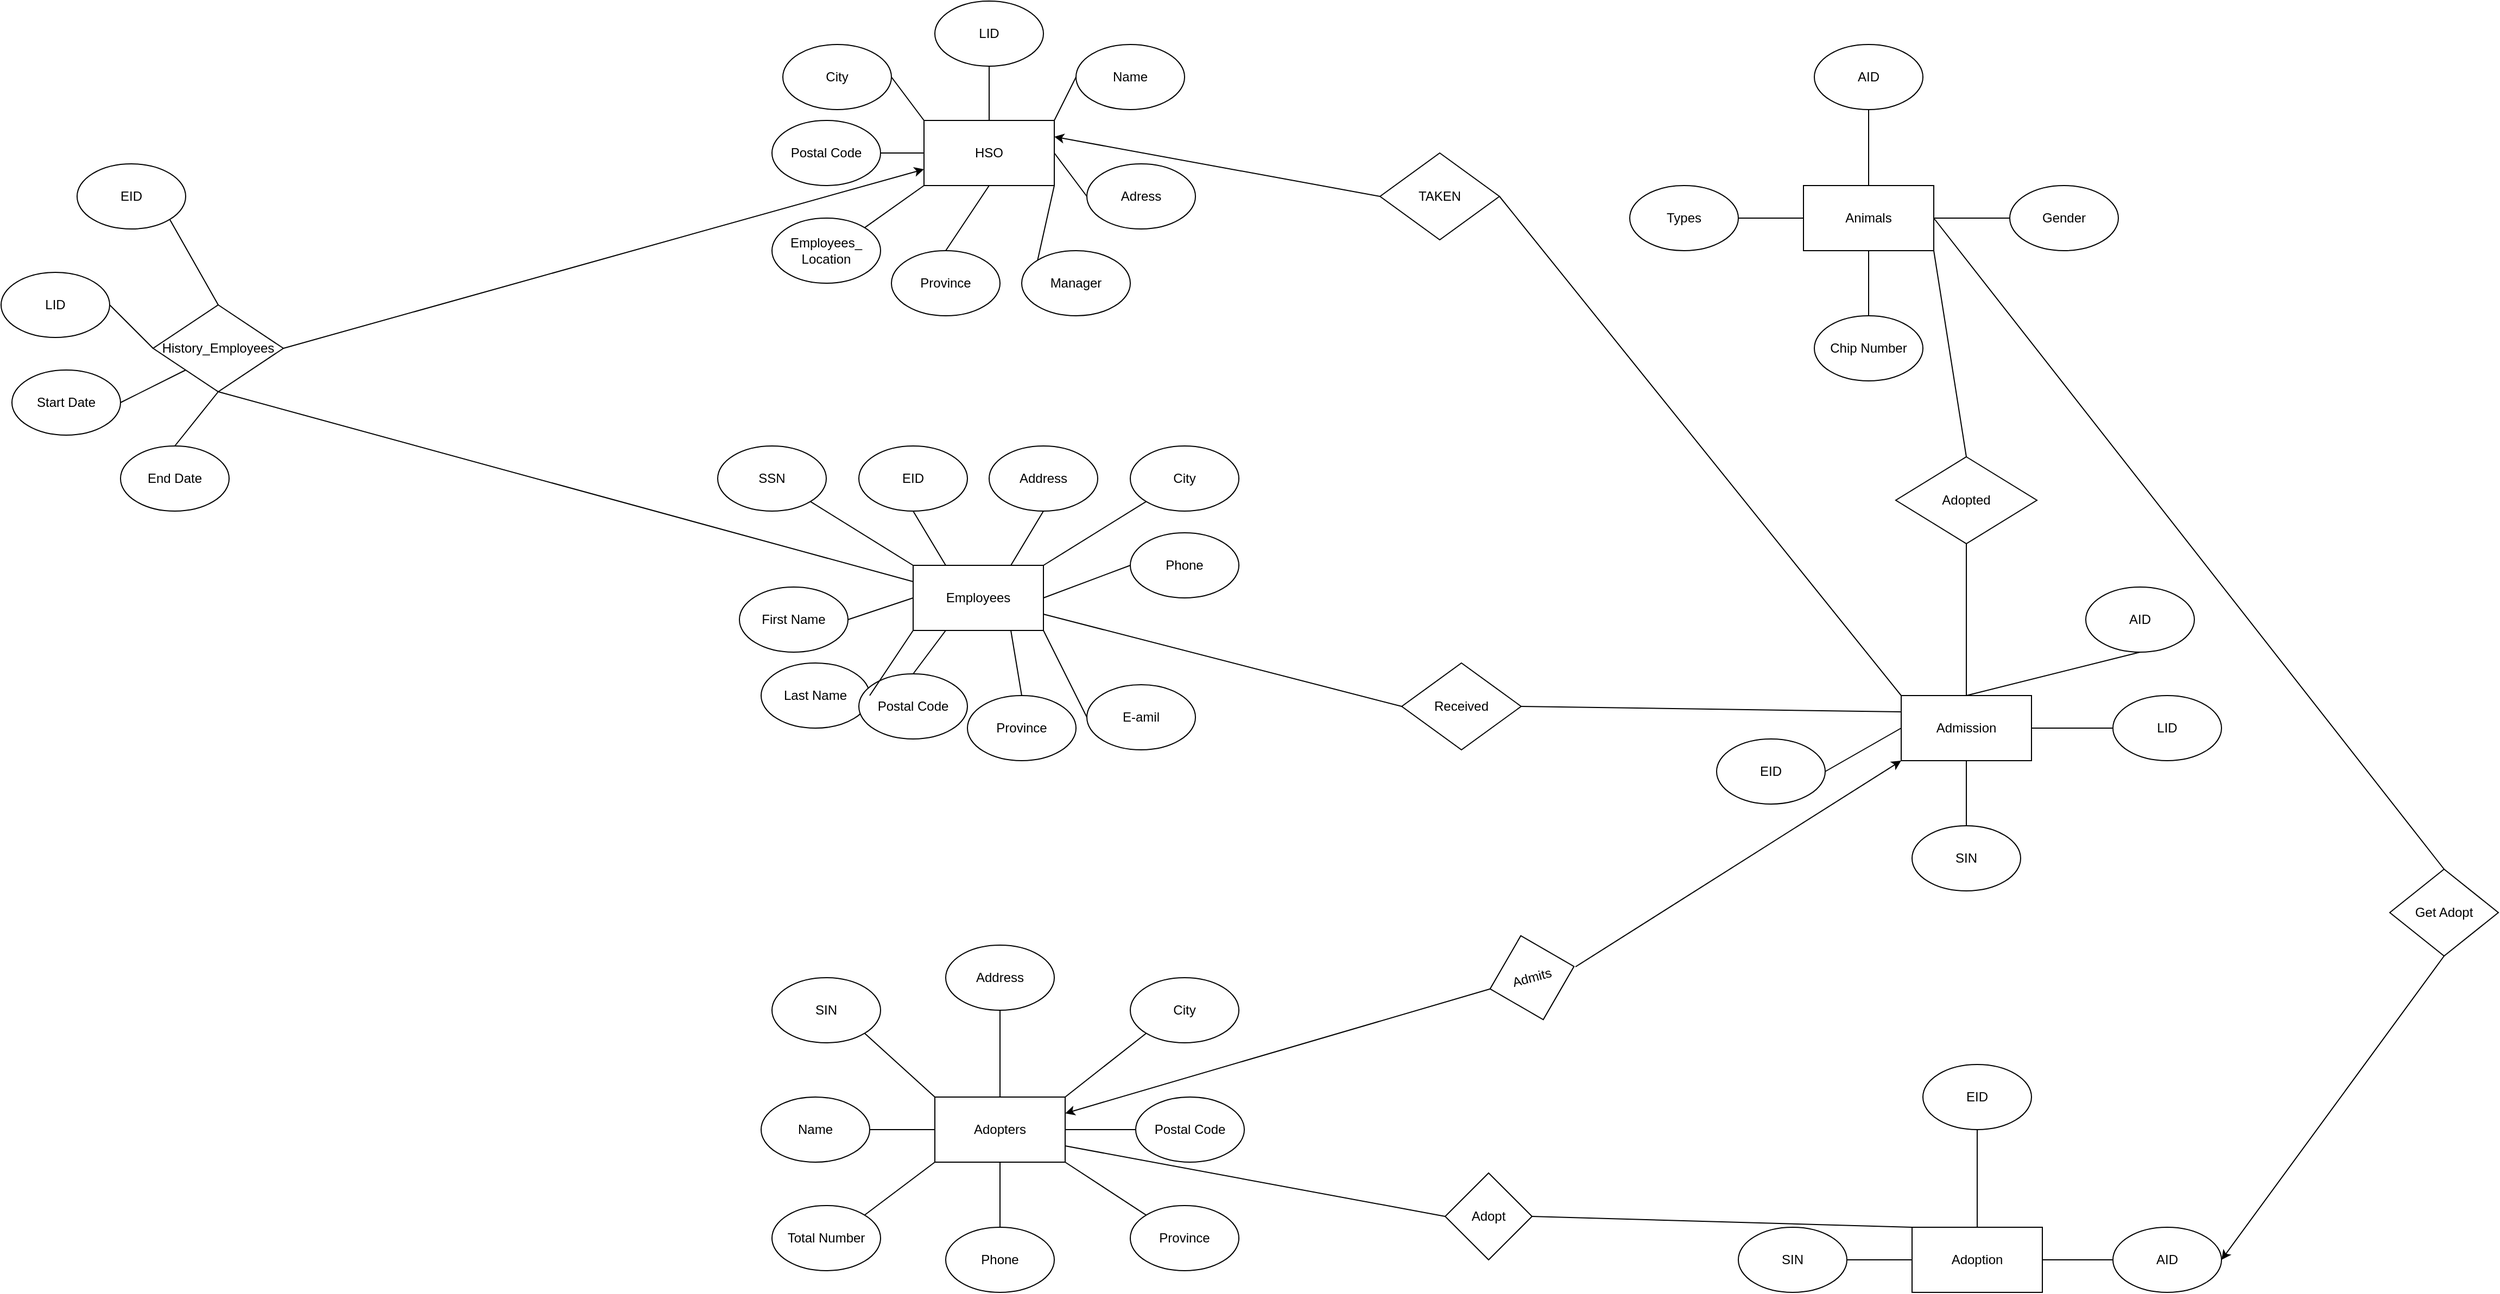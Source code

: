 <mxfile version="14.9.2" type="github">
  <diagram id="R2lEEEUBdFMjLlhIrx00" name="Page-1">
    <mxGraphModel dx="2805" dy="1030" grid="1" gridSize="10" guides="1" tooltips="1" connect="1" arrows="1" fold="1" page="1" pageScale="1" pageWidth="850" pageHeight="1100" math="0" shadow="0" extFonts="Permanent Marker^https://fonts.googleapis.com/css?family=Permanent+Marker">
      <root>
        <mxCell id="0" />
        <mxCell id="1" parent="0" />
        <mxCell id="zyeRF9RpLuEIu011Ur1t-1" value="HSO" style="rounded=0;whiteSpace=wrap;html=1;" vertex="1" parent="1">
          <mxGeometry x="130" y="150" width="120" height="60" as="geometry" />
        </mxCell>
        <mxCell id="zyeRF9RpLuEIu011Ur1t-2" value="Employees" style="rounded=0;whiteSpace=wrap;html=1;" vertex="1" parent="1">
          <mxGeometry x="120" y="560" width="120" height="60" as="geometry" />
        </mxCell>
        <mxCell id="zyeRF9RpLuEIu011Ur1t-3" value="Animals" style="rounded=0;whiteSpace=wrap;html=1;" vertex="1" parent="1">
          <mxGeometry x="940" y="210" width="120" height="60" as="geometry" />
        </mxCell>
        <mxCell id="zyeRF9RpLuEIu011Ur1t-4" value="Admission" style="rounded=0;whiteSpace=wrap;html=1;" vertex="1" parent="1">
          <mxGeometry x="1030" y="680" width="120" height="60" as="geometry" />
        </mxCell>
        <mxCell id="zyeRF9RpLuEIu011Ur1t-5" value="Adopters" style="rounded=0;whiteSpace=wrap;html=1;" vertex="1" parent="1">
          <mxGeometry x="140" y="1050" width="120" height="60" as="geometry" />
        </mxCell>
        <mxCell id="zyeRF9RpLuEIu011Ur1t-6" value="" style="endArrow=none;html=1;entryX=0.5;entryY=0;entryDx=0;entryDy=0;" edge="1" parent="1" target="zyeRF9RpLuEIu011Ur1t-1">
          <mxGeometry width="50" height="50" relative="1" as="geometry">
            <mxPoint x="190" y="100" as="sourcePoint" />
            <mxPoint x="430" y="130" as="targetPoint" />
          </mxGeometry>
        </mxCell>
        <mxCell id="zyeRF9RpLuEIu011Ur1t-7" value="LID" style="ellipse;whiteSpace=wrap;html=1;" vertex="1" parent="1">
          <mxGeometry x="140" y="40" width="100" height="60" as="geometry" />
        </mxCell>
        <mxCell id="zyeRF9RpLuEIu011Ur1t-8" value="Name" style="ellipse;whiteSpace=wrap;html=1;" vertex="1" parent="1">
          <mxGeometry x="270" y="80" width="100" height="60" as="geometry" />
        </mxCell>
        <mxCell id="zyeRF9RpLuEIu011Ur1t-9" value="Adress" style="ellipse;whiteSpace=wrap;html=1;" vertex="1" parent="1">
          <mxGeometry x="280" y="190" width="100" height="60" as="geometry" />
        </mxCell>
        <mxCell id="zyeRF9RpLuEIu011Ur1t-10" value="City" style="ellipse;whiteSpace=wrap;html=1;" vertex="1" parent="1">
          <mxGeometry y="80" width="100" height="60" as="geometry" />
        </mxCell>
        <mxCell id="zyeRF9RpLuEIu011Ur1t-11" value="Postal Code" style="ellipse;whiteSpace=wrap;html=1;" vertex="1" parent="1">
          <mxGeometry x="-10" y="150" width="100" height="60" as="geometry" />
        </mxCell>
        <mxCell id="zyeRF9RpLuEIu011Ur1t-12" value="Province" style="ellipse;whiteSpace=wrap;html=1;" vertex="1" parent="1">
          <mxGeometry x="100" y="270" width="100" height="60" as="geometry" />
        </mxCell>
        <mxCell id="zyeRF9RpLuEIu011Ur1t-13" value="Manager" style="ellipse;whiteSpace=wrap;html=1;" vertex="1" parent="1">
          <mxGeometry x="220" y="270" width="100" height="60" as="geometry" />
        </mxCell>
        <mxCell id="zyeRF9RpLuEIu011Ur1t-14" value="Employees_&lt;br&gt;Location" style="ellipse;whiteSpace=wrap;html=1;" vertex="1" parent="1">
          <mxGeometry x="-10" y="240" width="100" height="60" as="geometry" />
        </mxCell>
        <mxCell id="zyeRF9RpLuEIu011Ur1t-16" value="" style="endArrow=none;html=1;entryX=0.5;entryY=1;entryDx=0;entryDy=0;exitX=0.5;exitY=0;exitDx=0;exitDy=0;" edge="1" parent="1" source="zyeRF9RpLuEIu011Ur1t-12" target="zyeRF9RpLuEIu011Ur1t-1">
          <mxGeometry width="50" height="50" relative="1" as="geometry">
            <mxPoint x="320" y="280" as="sourcePoint" />
            <mxPoint x="370" y="230" as="targetPoint" />
          </mxGeometry>
        </mxCell>
        <mxCell id="zyeRF9RpLuEIu011Ur1t-17" value="" style="endArrow=none;html=1;entryX=1;entryY=1;entryDx=0;entryDy=0;exitX=0;exitY=0;exitDx=0;exitDy=0;" edge="1" parent="1" source="zyeRF9RpLuEIu011Ur1t-13" target="zyeRF9RpLuEIu011Ur1t-1">
          <mxGeometry width="50" height="50" relative="1" as="geometry">
            <mxPoint x="300" y="260" as="sourcePoint" />
            <mxPoint x="370" y="230" as="targetPoint" />
          </mxGeometry>
        </mxCell>
        <mxCell id="zyeRF9RpLuEIu011Ur1t-18" value="" style="endArrow=none;html=1;entryX=0;entryY=1;entryDx=0;entryDy=0;exitX=1;exitY=0;exitDx=0;exitDy=0;" edge="1" parent="1" source="zyeRF9RpLuEIu011Ur1t-14" target="zyeRF9RpLuEIu011Ur1t-1">
          <mxGeometry width="50" height="50" relative="1" as="geometry">
            <mxPoint x="320" y="280" as="sourcePoint" />
            <mxPoint x="370" y="230" as="targetPoint" />
          </mxGeometry>
        </mxCell>
        <mxCell id="zyeRF9RpLuEIu011Ur1t-19" value="" style="endArrow=none;html=1;entryX=0;entryY=0.5;entryDx=0;entryDy=0;exitX=1;exitY=0.5;exitDx=0;exitDy=0;" edge="1" parent="1" source="zyeRF9RpLuEIu011Ur1t-11" target="zyeRF9RpLuEIu011Ur1t-1">
          <mxGeometry width="50" height="50" relative="1" as="geometry">
            <mxPoint x="320" y="280" as="sourcePoint" />
            <mxPoint x="370" y="230" as="targetPoint" />
          </mxGeometry>
        </mxCell>
        <mxCell id="zyeRF9RpLuEIu011Ur1t-20" value="" style="endArrow=none;html=1;entryX=0;entryY=0.5;entryDx=0;entryDy=0;exitX=1;exitY=0.5;exitDx=0;exitDy=0;" edge="1" parent="1" source="zyeRF9RpLuEIu011Ur1t-1" target="zyeRF9RpLuEIu011Ur1t-9">
          <mxGeometry width="50" height="50" relative="1" as="geometry">
            <mxPoint x="320" y="280" as="sourcePoint" />
            <mxPoint x="370" y="230" as="targetPoint" />
          </mxGeometry>
        </mxCell>
        <mxCell id="zyeRF9RpLuEIu011Ur1t-21" value="" style="endArrow=none;html=1;entryX=1;entryY=0.5;entryDx=0;entryDy=0;exitX=0;exitY=0;exitDx=0;exitDy=0;" edge="1" parent="1" source="zyeRF9RpLuEIu011Ur1t-1" target="zyeRF9RpLuEIu011Ur1t-10">
          <mxGeometry width="50" height="50" relative="1" as="geometry">
            <mxPoint x="160" y="160" as="sourcePoint" />
            <mxPoint x="370" y="230" as="targetPoint" />
          </mxGeometry>
        </mxCell>
        <mxCell id="zyeRF9RpLuEIu011Ur1t-22" value="" style="endArrow=none;html=1;entryX=0;entryY=0.5;entryDx=0;entryDy=0;exitX=1;exitY=0;exitDx=0;exitDy=0;" edge="1" parent="1" source="zyeRF9RpLuEIu011Ur1t-1" target="zyeRF9RpLuEIu011Ur1t-8">
          <mxGeometry width="50" height="50" relative="1" as="geometry">
            <mxPoint x="320" y="280" as="sourcePoint" />
            <mxPoint x="270" y="160" as="targetPoint" />
            <Array as="points" />
          </mxGeometry>
        </mxCell>
        <mxCell id="zyeRF9RpLuEIu011Ur1t-27" value="EID" style="ellipse;whiteSpace=wrap;html=1;" vertex="1" parent="1">
          <mxGeometry x="70" y="450" width="100" height="60" as="geometry" />
        </mxCell>
        <mxCell id="zyeRF9RpLuEIu011Ur1t-28" value="SSN" style="ellipse;whiteSpace=wrap;html=1;" vertex="1" parent="1">
          <mxGeometry x="-60" y="450" width="100" height="60" as="geometry" />
        </mxCell>
        <mxCell id="zyeRF9RpLuEIu011Ur1t-29" value="First Name" style="ellipse;whiteSpace=wrap;html=1;" vertex="1" parent="1">
          <mxGeometry x="-40" y="580" width="100" height="60" as="geometry" />
        </mxCell>
        <mxCell id="zyeRF9RpLuEIu011Ur1t-30" value="Last Name" style="ellipse;whiteSpace=wrap;html=1;" vertex="1" parent="1">
          <mxGeometry x="-20" y="650" width="100" height="60" as="geometry" />
        </mxCell>
        <mxCell id="zyeRF9RpLuEIu011Ur1t-31" value="Address" style="ellipse;whiteSpace=wrap;html=1;" vertex="1" parent="1">
          <mxGeometry x="190" y="450" width="100" height="60" as="geometry" />
        </mxCell>
        <mxCell id="zyeRF9RpLuEIu011Ur1t-32" value="City" style="ellipse;whiteSpace=wrap;html=1;" vertex="1" parent="1">
          <mxGeometry x="320" y="450" width="100" height="60" as="geometry" />
        </mxCell>
        <mxCell id="zyeRF9RpLuEIu011Ur1t-33" value="Postal Code" style="ellipse;whiteSpace=wrap;html=1;" vertex="1" parent="1">
          <mxGeometry x="70" y="660" width="100" height="60" as="geometry" />
        </mxCell>
        <mxCell id="zyeRF9RpLuEIu011Ur1t-34" value="Province" style="ellipse;whiteSpace=wrap;html=1;" vertex="1" parent="1">
          <mxGeometry x="170" y="680" width="100" height="60" as="geometry" />
        </mxCell>
        <mxCell id="zyeRF9RpLuEIu011Ur1t-36" value="E-amil" style="ellipse;whiteSpace=wrap;html=1;" vertex="1" parent="1">
          <mxGeometry x="280" y="670" width="100" height="60" as="geometry" />
        </mxCell>
        <mxCell id="zyeRF9RpLuEIu011Ur1t-37" value="Phone" style="ellipse;whiteSpace=wrap;html=1;" vertex="1" parent="1">
          <mxGeometry x="320" y="530" width="100" height="60" as="geometry" />
        </mxCell>
        <mxCell id="zyeRF9RpLuEIu011Ur1t-38" value="" style="endArrow=none;html=1;entryX=0.25;entryY=0;entryDx=0;entryDy=0;" edge="1" parent="1" target="zyeRF9RpLuEIu011Ur1t-2">
          <mxGeometry width="50" height="50" relative="1" as="geometry">
            <mxPoint x="120" y="510" as="sourcePoint" />
            <mxPoint x="160" y="440" as="targetPoint" />
          </mxGeometry>
        </mxCell>
        <mxCell id="zyeRF9RpLuEIu011Ur1t-39" value="" style="endArrow=none;html=1;entryX=0.5;entryY=1;entryDx=0;entryDy=0;exitX=0.75;exitY=0;exitDx=0;exitDy=0;" edge="1" parent="1" source="zyeRF9RpLuEIu011Ur1t-2" target="zyeRF9RpLuEIu011Ur1t-31">
          <mxGeometry width="50" height="50" relative="1" as="geometry">
            <mxPoint x="110" y="490" as="sourcePoint" />
            <mxPoint x="160" y="440" as="targetPoint" />
          </mxGeometry>
        </mxCell>
        <mxCell id="zyeRF9RpLuEIu011Ur1t-40" value="" style="endArrow=none;html=1;entryX=1;entryY=1;entryDx=0;entryDy=0;exitX=0;exitY=0;exitDx=0;exitDy=0;" edge="1" parent="1" source="zyeRF9RpLuEIu011Ur1t-2" target="zyeRF9RpLuEIu011Ur1t-28">
          <mxGeometry width="50" height="50" relative="1" as="geometry">
            <mxPoint x="110" y="490" as="sourcePoint" />
            <mxPoint x="160" y="440" as="targetPoint" />
          </mxGeometry>
        </mxCell>
        <mxCell id="zyeRF9RpLuEIu011Ur1t-41" value="" style="endArrow=none;html=1;entryX=1;entryY=0.5;entryDx=0;entryDy=0;exitX=0;exitY=0.5;exitDx=0;exitDy=0;" edge="1" parent="1" source="zyeRF9RpLuEIu011Ur1t-2" target="zyeRF9RpLuEIu011Ur1t-29">
          <mxGeometry width="50" height="50" relative="1" as="geometry">
            <mxPoint x="110" y="490" as="sourcePoint" />
            <mxPoint x="160" y="440" as="targetPoint" />
          </mxGeometry>
        </mxCell>
        <mxCell id="zyeRF9RpLuEIu011Ur1t-42" value="" style="endArrow=none;html=1;entryX=0;entryY=1;entryDx=0;entryDy=0;exitX=1;exitY=0.5;exitDx=0;exitDy=0;" edge="1" parent="1" source="zyeRF9RpLuEIu011Ur1t-30" target="zyeRF9RpLuEIu011Ur1t-2">
          <mxGeometry width="50" height="50" relative="1" as="geometry">
            <mxPoint x="110" y="490" as="sourcePoint" />
            <mxPoint x="160" y="440" as="targetPoint" />
          </mxGeometry>
        </mxCell>
        <mxCell id="zyeRF9RpLuEIu011Ur1t-43" value="" style="endArrow=none;html=1;entryX=0.25;entryY=1;entryDx=0;entryDy=0;exitX=0.5;exitY=0;exitDx=0;exitDy=0;" edge="1" parent="1" source="zyeRF9RpLuEIu011Ur1t-33" target="zyeRF9RpLuEIu011Ur1t-2">
          <mxGeometry width="50" height="50" relative="1" as="geometry">
            <mxPoint x="110" y="490" as="sourcePoint" />
            <mxPoint x="160" y="440" as="targetPoint" />
          </mxGeometry>
        </mxCell>
        <mxCell id="zyeRF9RpLuEIu011Ur1t-44" value="" style="endArrow=none;html=1;entryX=0.75;entryY=1;entryDx=0;entryDy=0;exitX=0.5;exitY=0;exitDx=0;exitDy=0;" edge="1" parent="1" source="zyeRF9RpLuEIu011Ur1t-34" target="zyeRF9RpLuEIu011Ur1t-2">
          <mxGeometry width="50" height="50" relative="1" as="geometry">
            <mxPoint x="110" y="490" as="sourcePoint" />
            <mxPoint x="160" y="440" as="targetPoint" />
          </mxGeometry>
        </mxCell>
        <mxCell id="zyeRF9RpLuEIu011Ur1t-45" value="" style="endArrow=none;html=1;entryX=0;entryY=1;entryDx=0;entryDy=0;exitX=1;exitY=0;exitDx=0;exitDy=0;" edge="1" parent="1" source="zyeRF9RpLuEIu011Ur1t-2" target="zyeRF9RpLuEIu011Ur1t-32">
          <mxGeometry width="50" height="50" relative="1" as="geometry">
            <mxPoint x="110" y="490" as="sourcePoint" />
            <mxPoint x="160" y="440" as="targetPoint" />
          </mxGeometry>
        </mxCell>
        <mxCell id="zyeRF9RpLuEIu011Ur1t-46" value="" style="endArrow=none;html=1;entryX=0;entryY=0.5;entryDx=0;entryDy=0;exitX=1;exitY=0.5;exitDx=0;exitDy=0;" edge="1" parent="1" source="zyeRF9RpLuEIu011Ur1t-2" target="zyeRF9RpLuEIu011Ur1t-37">
          <mxGeometry width="50" height="50" relative="1" as="geometry">
            <mxPoint x="110" y="490" as="sourcePoint" />
            <mxPoint x="160" y="440" as="targetPoint" />
          </mxGeometry>
        </mxCell>
        <mxCell id="zyeRF9RpLuEIu011Ur1t-47" value="" style="endArrow=none;html=1;entryX=0;entryY=0.5;entryDx=0;entryDy=0;exitX=1;exitY=1;exitDx=0;exitDy=0;" edge="1" parent="1" source="zyeRF9RpLuEIu011Ur1t-2" target="zyeRF9RpLuEIu011Ur1t-36">
          <mxGeometry width="50" height="50" relative="1" as="geometry">
            <mxPoint x="110" y="490" as="sourcePoint" />
            <mxPoint x="160" y="440" as="targetPoint" />
          </mxGeometry>
        </mxCell>
        <mxCell id="zyeRF9RpLuEIu011Ur1t-48" value="AID" style="ellipse;whiteSpace=wrap;html=1;" vertex="1" parent="1">
          <mxGeometry x="950" y="80" width="100" height="60" as="geometry" />
        </mxCell>
        <mxCell id="zyeRF9RpLuEIu011Ur1t-49" value="Types" style="ellipse;whiteSpace=wrap;html=1;" vertex="1" parent="1">
          <mxGeometry x="780" y="210" width="100" height="60" as="geometry" />
        </mxCell>
        <mxCell id="zyeRF9RpLuEIu011Ur1t-50" value="Gender" style="ellipse;whiteSpace=wrap;html=1;" vertex="1" parent="1">
          <mxGeometry x="1130" y="210" width="100" height="60" as="geometry" />
        </mxCell>
        <mxCell id="zyeRF9RpLuEIu011Ur1t-51" value="Chip&amp;nbsp;Number" style="ellipse;whiteSpace=wrap;html=1;" vertex="1" parent="1">
          <mxGeometry x="950" y="330" width="100" height="60" as="geometry" />
        </mxCell>
        <mxCell id="zyeRF9RpLuEIu011Ur1t-53" value="" style="endArrow=none;html=1;entryX=0.5;entryY=1;entryDx=0;entryDy=0;" edge="1" parent="1" target="zyeRF9RpLuEIu011Ur1t-48">
          <mxGeometry width="50" height="50" relative="1" as="geometry">
            <mxPoint x="1000" y="210" as="sourcePoint" />
            <mxPoint x="1080" y="360" as="targetPoint" />
          </mxGeometry>
        </mxCell>
        <mxCell id="zyeRF9RpLuEIu011Ur1t-54" value="" style="endArrow=none;html=1;entryX=0.5;entryY=1;entryDx=0;entryDy=0;exitX=0.5;exitY=0;exitDx=0;exitDy=0;" edge="1" parent="1" source="zyeRF9RpLuEIu011Ur1t-51" target="zyeRF9RpLuEIu011Ur1t-3">
          <mxGeometry width="50" height="50" relative="1" as="geometry">
            <mxPoint x="1030" y="410" as="sourcePoint" />
            <mxPoint x="1080" y="360" as="targetPoint" />
          </mxGeometry>
        </mxCell>
        <mxCell id="zyeRF9RpLuEIu011Ur1t-55" value="" style="endArrow=none;html=1;entryX=0;entryY=0.5;entryDx=0;entryDy=0;exitX=1;exitY=0.5;exitDx=0;exitDy=0;" edge="1" parent="1" source="zyeRF9RpLuEIu011Ur1t-49" target="zyeRF9RpLuEIu011Ur1t-3">
          <mxGeometry width="50" height="50" relative="1" as="geometry">
            <mxPoint x="1030" y="410" as="sourcePoint" />
            <mxPoint x="1080" y="360" as="targetPoint" />
          </mxGeometry>
        </mxCell>
        <mxCell id="zyeRF9RpLuEIu011Ur1t-56" value="" style="endArrow=none;html=1;entryX=1;entryY=0.5;entryDx=0;entryDy=0;exitX=0;exitY=0.5;exitDx=0;exitDy=0;" edge="1" parent="1" source="zyeRF9RpLuEIu011Ur1t-50" target="zyeRF9RpLuEIu011Ur1t-3">
          <mxGeometry width="50" height="50" relative="1" as="geometry">
            <mxPoint x="1030" y="410" as="sourcePoint" />
            <mxPoint x="1080" y="360" as="targetPoint" />
          </mxGeometry>
        </mxCell>
        <mxCell id="zyeRF9RpLuEIu011Ur1t-57" value="LID" style="ellipse;whiteSpace=wrap;html=1;" vertex="1" parent="1">
          <mxGeometry x="1225" y="680" width="100" height="60" as="geometry" />
        </mxCell>
        <mxCell id="zyeRF9RpLuEIu011Ur1t-58" value="AID" style="ellipse;whiteSpace=wrap;html=1;" vertex="1" parent="1">
          <mxGeometry x="1200" y="580" width="100" height="60" as="geometry" />
        </mxCell>
        <mxCell id="zyeRF9RpLuEIu011Ur1t-59" value="EID" style="ellipse;whiteSpace=wrap;html=1;" vertex="1" parent="1">
          <mxGeometry x="860" y="720" width="100" height="60" as="geometry" />
        </mxCell>
        <mxCell id="zyeRF9RpLuEIu011Ur1t-60" value="SIN" style="ellipse;whiteSpace=wrap;html=1;" vertex="1" parent="1">
          <mxGeometry x="1040" y="800" width="100" height="60" as="geometry" />
        </mxCell>
        <mxCell id="zyeRF9RpLuEIu011Ur1t-61" value="" style="endArrow=none;html=1;entryX=0.5;entryY=1;entryDx=0;entryDy=0;exitX=0.5;exitY=0;exitDx=0;exitDy=0;" edge="1" parent="1" source="zyeRF9RpLuEIu011Ur1t-4" target="zyeRF9RpLuEIu011Ur1t-58">
          <mxGeometry width="50" height="50" relative="1" as="geometry">
            <mxPoint x="820" y="690" as="sourcePoint" />
            <mxPoint x="870" y="640" as="targetPoint" />
          </mxGeometry>
        </mxCell>
        <mxCell id="zyeRF9RpLuEIu011Ur1t-62" value="" style="endArrow=none;html=1;entryX=0;entryY=0.5;entryDx=0;entryDy=0;exitX=1;exitY=0.5;exitDx=0;exitDy=0;" edge="1" parent="1" source="zyeRF9RpLuEIu011Ur1t-59" target="zyeRF9RpLuEIu011Ur1t-4">
          <mxGeometry width="50" height="50" relative="1" as="geometry">
            <mxPoint x="820" y="690" as="sourcePoint" />
            <mxPoint x="870" y="640" as="targetPoint" />
          </mxGeometry>
        </mxCell>
        <mxCell id="zyeRF9RpLuEIu011Ur1t-63" value="" style="endArrow=none;html=1;entryX=0.5;entryY=1;entryDx=0;entryDy=0;exitX=0.5;exitY=0;exitDx=0;exitDy=0;" edge="1" parent="1" source="zyeRF9RpLuEIu011Ur1t-60" target="zyeRF9RpLuEIu011Ur1t-4">
          <mxGeometry width="50" height="50" relative="1" as="geometry">
            <mxPoint x="930" y="750" as="sourcePoint" />
            <mxPoint x="870" y="640" as="targetPoint" />
          </mxGeometry>
        </mxCell>
        <mxCell id="zyeRF9RpLuEIu011Ur1t-64" value="" style="endArrow=none;html=1;entryX=0;entryY=0.5;entryDx=0;entryDy=0;" edge="1" parent="1" target="zyeRF9RpLuEIu011Ur1t-57">
          <mxGeometry width="50" height="50" relative="1" as="geometry">
            <mxPoint x="1150" y="710" as="sourcePoint" />
            <mxPoint x="870" y="640" as="targetPoint" />
          </mxGeometry>
        </mxCell>
        <mxCell id="zyeRF9RpLuEIu011Ur1t-65" value="Address" style="ellipse;whiteSpace=wrap;html=1;" vertex="1" parent="1">
          <mxGeometry x="150" y="910" width="100" height="60" as="geometry" />
        </mxCell>
        <mxCell id="zyeRF9RpLuEIu011Ur1t-66" value="SIN" style="ellipse;whiteSpace=wrap;html=1;" vertex="1" parent="1">
          <mxGeometry x="-10" y="940" width="100" height="60" as="geometry" />
        </mxCell>
        <mxCell id="zyeRF9RpLuEIu011Ur1t-67" value="Name" style="ellipse;whiteSpace=wrap;html=1;" vertex="1" parent="1">
          <mxGeometry x="-20" y="1050" width="100" height="60" as="geometry" />
        </mxCell>
        <mxCell id="zyeRF9RpLuEIu011Ur1t-68" value="City" style="ellipse;whiteSpace=wrap;html=1;" vertex="1" parent="1">
          <mxGeometry x="320" y="940" width="100" height="60" as="geometry" />
        </mxCell>
        <mxCell id="zyeRF9RpLuEIu011Ur1t-69" value="Postal Code" style="ellipse;whiteSpace=wrap;html=1;" vertex="1" parent="1">
          <mxGeometry x="325" y="1050" width="100" height="60" as="geometry" />
        </mxCell>
        <mxCell id="zyeRF9RpLuEIu011Ur1t-70" value="Province" style="ellipse;whiteSpace=wrap;html=1;" vertex="1" parent="1">
          <mxGeometry x="320" y="1150" width="100" height="60" as="geometry" />
        </mxCell>
        <mxCell id="zyeRF9RpLuEIu011Ur1t-71" value="Phone" style="ellipse;whiteSpace=wrap;html=1;" vertex="1" parent="1">
          <mxGeometry x="150" y="1170" width="100" height="60" as="geometry" />
        </mxCell>
        <mxCell id="zyeRF9RpLuEIu011Ur1t-72" value="Total Number" style="ellipse;whiteSpace=wrap;html=1;" vertex="1" parent="1">
          <mxGeometry x="-10" y="1150" width="100" height="60" as="geometry" />
        </mxCell>
        <mxCell id="zyeRF9RpLuEIu011Ur1t-73" value="" style="endArrow=none;html=1;entryX=0.5;entryY=1;entryDx=0;entryDy=0;exitX=0.5;exitY=0;exitDx=0;exitDy=0;" edge="1" parent="1" source="zyeRF9RpLuEIu011Ur1t-5" target="zyeRF9RpLuEIu011Ur1t-65">
          <mxGeometry width="50" height="50" relative="1" as="geometry">
            <mxPoint x="470" y="1130" as="sourcePoint" />
            <mxPoint x="520" y="1080" as="targetPoint" />
          </mxGeometry>
        </mxCell>
        <mxCell id="zyeRF9RpLuEIu011Ur1t-74" value="" style="endArrow=none;html=1;entryX=0.5;entryY=1;entryDx=0;entryDy=0;exitX=0.5;exitY=0;exitDx=0;exitDy=0;" edge="1" parent="1" source="zyeRF9RpLuEIu011Ur1t-71" target="zyeRF9RpLuEIu011Ur1t-5">
          <mxGeometry width="50" height="50" relative="1" as="geometry">
            <mxPoint x="430" y="1140" as="sourcePoint" />
            <mxPoint x="480" y="1090" as="targetPoint" />
          </mxGeometry>
        </mxCell>
        <mxCell id="zyeRF9RpLuEIu011Ur1t-75" value="" style="endArrow=none;html=1;entryX=0;entryY=0.5;entryDx=0;entryDy=0;exitX=1;exitY=0.5;exitDx=0;exitDy=0;" edge="1" parent="1" source="zyeRF9RpLuEIu011Ur1t-67" target="zyeRF9RpLuEIu011Ur1t-5">
          <mxGeometry width="50" height="50" relative="1" as="geometry">
            <mxPoint x="430" y="1140" as="sourcePoint" />
            <mxPoint x="480" y="1090" as="targetPoint" />
          </mxGeometry>
        </mxCell>
        <mxCell id="zyeRF9RpLuEIu011Ur1t-76" value="" style="endArrow=none;html=1;entryX=1;entryY=0.5;entryDx=0;entryDy=0;exitX=0;exitY=0.5;exitDx=0;exitDy=0;" edge="1" parent="1" source="zyeRF9RpLuEIu011Ur1t-69" target="zyeRF9RpLuEIu011Ur1t-5">
          <mxGeometry width="50" height="50" relative="1" as="geometry">
            <mxPoint x="430" y="1140" as="sourcePoint" />
            <mxPoint x="480" y="1090" as="targetPoint" />
          </mxGeometry>
        </mxCell>
        <mxCell id="zyeRF9RpLuEIu011Ur1t-77" value="" style="endArrow=none;html=1;entryX=0;entryY=1;entryDx=0;entryDy=0;exitX=1;exitY=0;exitDx=0;exitDy=0;" edge="1" parent="1" source="zyeRF9RpLuEIu011Ur1t-5" target="zyeRF9RpLuEIu011Ur1t-68">
          <mxGeometry width="50" height="50" relative="1" as="geometry">
            <mxPoint x="430" y="1140" as="sourcePoint" />
            <mxPoint x="480" y="1090" as="targetPoint" />
          </mxGeometry>
        </mxCell>
        <mxCell id="zyeRF9RpLuEIu011Ur1t-78" value="" style="endArrow=none;html=1;entryX=1;entryY=1;entryDx=0;entryDy=0;exitX=0;exitY=0;exitDx=0;exitDy=0;" edge="1" parent="1" source="zyeRF9RpLuEIu011Ur1t-70" target="zyeRF9RpLuEIu011Ur1t-5">
          <mxGeometry width="50" height="50" relative="1" as="geometry">
            <mxPoint x="430" y="1140" as="sourcePoint" />
            <mxPoint x="480" y="1090" as="targetPoint" />
          </mxGeometry>
        </mxCell>
        <mxCell id="zyeRF9RpLuEIu011Ur1t-79" value="" style="endArrow=none;html=1;entryX=0;entryY=0;entryDx=0;entryDy=0;exitX=1;exitY=1;exitDx=0;exitDy=0;" edge="1" parent="1" source="zyeRF9RpLuEIu011Ur1t-66" target="zyeRF9RpLuEIu011Ur1t-5">
          <mxGeometry width="50" height="50" relative="1" as="geometry">
            <mxPoint x="430" y="1140" as="sourcePoint" />
            <mxPoint x="480" y="1090" as="targetPoint" />
          </mxGeometry>
        </mxCell>
        <mxCell id="zyeRF9RpLuEIu011Ur1t-80" value="" style="endArrow=none;html=1;entryX=0;entryY=1;entryDx=0;entryDy=0;" edge="1" parent="1" target="zyeRF9RpLuEIu011Ur1t-5">
          <mxGeometry width="50" height="50" relative="1" as="geometry">
            <mxPoint x="75" y="1159" as="sourcePoint" />
            <mxPoint x="480" y="1090" as="targetPoint" />
          </mxGeometry>
        </mxCell>
        <mxCell id="zyeRF9RpLuEIu011Ur1t-81" value="AID" style="ellipse;whiteSpace=wrap;html=1;" vertex="1" parent="1">
          <mxGeometry x="1225" y="1170" width="100" height="60" as="geometry" />
        </mxCell>
        <mxCell id="zyeRF9RpLuEIu011Ur1t-82" value="Adoption" style="rounded=0;whiteSpace=wrap;html=1;" vertex="1" parent="1">
          <mxGeometry x="1040" y="1170" width="120" height="60" as="geometry" />
        </mxCell>
        <mxCell id="zyeRF9RpLuEIu011Ur1t-83" value="EID" style="ellipse;whiteSpace=wrap;html=1;" vertex="1" parent="1">
          <mxGeometry x="1050" y="1020" width="100" height="60" as="geometry" />
        </mxCell>
        <mxCell id="zyeRF9RpLuEIu011Ur1t-84" value="SIN" style="ellipse;whiteSpace=wrap;html=1;" vertex="1" parent="1">
          <mxGeometry x="880" y="1170" width="100" height="60" as="geometry" />
        </mxCell>
        <mxCell id="zyeRF9RpLuEIu011Ur1t-87" value="" style="endArrow=none;html=1;exitX=0.5;exitY=0;exitDx=0;exitDy=0;" edge="1" parent="1" source="zyeRF9RpLuEIu011Ur1t-82">
          <mxGeometry width="50" height="50" relative="1" as="geometry">
            <mxPoint x="900" y="1130" as="sourcePoint" />
            <mxPoint x="1100" y="1080" as="targetPoint" />
          </mxGeometry>
        </mxCell>
        <mxCell id="zyeRF9RpLuEIu011Ur1t-88" value="" style="endArrow=none;html=1;entryX=0;entryY=0.5;entryDx=0;entryDy=0;exitX=1;exitY=0.5;exitDx=0;exitDy=0;" edge="1" parent="1" source="zyeRF9RpLuEIu011Ur1t-84" target="zyeRF9RpLuEIu011Ur1t-82">
          <mxGeometry width="50" height="50" relative="1" as="geometry">
            <mxPoint x="900" y="1130" as="sourcePoint" />
            <mxPoint x="950" y="1080" as="targetPoint" />
          </mxGeometry>
        </mxCell>
        <mxCell id="zyeRF9RpLuEIu011Ur1t-89" value="" style="endArrow=none;html=1;entryX=0;entryY=0.5;entryDx=0;entryDy=0;exitX=1;exitY=0.5;exitDx=0;exitDy=0;" edge="1" parent="1" source="zyeRF9RpLuEIu011Ur1t-82" target="zyeRF9RpLuEIu011Ur1t-81">
          <mxGeometry width="50" height="50" relative="1" as="geometry">
            <mxPoint x="900" y="1130" as="sourcePoint" />
            <mxPoint x="950" y="1080" as="targetPoint" />
          </mxGeometry>
        </mxCell>
        <mxCell id="zyeRF9RpLuEIu011Ur1t-91" value="" style="endArrow=classic;html=1;entryX=1;entryY=0.25;entryDx=0;entryDy=0;exitX=0;exitY=0.5;exitDx=0;exitDy=0;" edge="1" parent="1" source="zyeRF9RpLuEIu011Ur1t-93" target="zyeRF9RpLuEIu011Ur1t-5">
          <mxGeometry width="50" height="50" relative="1" as="geometry">
            <mxPoint x="640" y="960" as="sourcePoint" />
            <mxPoint x="690" y="910" as="targetPoint" />
          </mxGeometry>
        </mxCell>
        <mxCell id="zyeRF9RpLuEIu011Ur1t-92" value="" style="endArrow=classic;html=1;entryX=0;entryY=1;entryDx=0;entryDy=0;" edge="1" parent="1" target="zyeRF9RpLuEIu011Ur1t-4">
          <mxGeometry width="50" height="50" relative="1" as="geometry">
            <mxPoint x="730" y="930" as="sourcePoint" />
            <mxPoint x="690" y="910" as="targetPoint" />
          </mxGeometry>
        </mxCell>
        <mxCell id="zyeRF9RpLuEIu011Ur1t-93" value="Admits" style="rhombus;whiteSpace=wrap;html=1;rotation=-15;direction=east;" vertex="1" parent="1">
          <mxGeometry x="650" y="900" width="80" height="80" as="geometry" />
        </mxCell>
        <mxCell id="zyeRF9RpLuEIu011Ur1t-94" value="Adopt" style="rhombus;whiteSpace=wrap;html=1;" vertex="1" parent="1">
          <mxGeometry x="610" y="1120" width="80" height="80" as="geometry" />
        </mxCell>
        <mxCell id="zyeRF9RpLuEIu011Ur1t-95" value="" style="endArrow=none;html=1;entryX=1;entryY=0.75;entryDx=0;entryDy=0;exitX=0;exitY=0.5;exitDx=0;exitDy=0;" edge="1" parent="1" source="zyeRF9RpLuEIu011Ur1t-94" target="zyeRF9RpLuEIu011Ur1t-5">
          <mxGeometry width="50" height="50" relative="1" as="geometry">
            <mxPoint x="580" y="1170" as="sourcePoint" />
            <mxPoint x="680" y="1120" as="targetPoint" />
          </mxGeometry>
        </mxCell>
        <mxCell id="zyeRF9RpLuEIu011Ur1t-96" value="" style="endArrow=none;html=1;entryX=0;entryY=0;entryDx=0;entryDy=0;exitX=1;exitY=0.5;exitDx=0;exitDy=0;" edge="1" parent="1" source="zyeRF9RpLuEIu011Ur1t-94" target="zyeRF9RpLuEIu011Ur1t-82">
          <mxGeometry width="50" height="50" relative="1" as="geometry">
            <mxPoint x="630" y="1170" as="sourcePoint" />
            <mxPoint x="680" y="1120" as="targetPoint" />
          </mxGeometry>
        </mxCell>
        <mxCell id="zyeRF9RpLuEIu011Ur1t-97" value="History_Employees" style="rhombus;whiteSpace=wrap;html=1;" vertex="1" parent="1">
          <mxGeometry x="-580" y="320" width="120" height="80" as="geometry" />
        </mxCell>
        <mxCell id="zyeRF9RpLuEIu011Ur1t-99" value="" style="endArrow=none;html=1;entryX=0.5;entryY=1;entryDx=0;entryDy=0;exitX=0;exitY=0.25;exitDx=0;exitDy=0;" edge="1" parent="1" source="zyeRF9RpLuEIu011Ur1t-2" target="zyeRF9RpLuEIu011Ur1t-97">
          <mxGeometry width="50" height="50" relative="1" as="geometry">
            <mxPoint x="-50" y="430" as="sourcePoint" />
            <mxPoint y="380" as="targetPoint" />
          </mxGeometry>
        </mxCell>
        <mxCell id="zyeRF9RpLuEIu011Ur1t-100" value="Start Date" style="ellipse;whiteSpace=wrap;html=1;" vertex="1" parent="1">
          <mxGeometry x="-710" y="380" width="100" height="60" as="geometry" />
        </mxCell>
        <mxCell id="zyeRF9RpLuEIu011Ur1t-101" value="End Date" style="ellipse;whiteSpace=wrap;html=1;" vertex="1" parent="1">
          <mxGeometry x="-610" y="450" width="100" height="60" as="geometry" />
        </mxCell>
        <mxCell id="zyeRF9RpLuEIu011Ur1t-102" value="LID" style="ellipse;whiteSpace=wrap;html=1;" vertex="1" parent="1">
          <mxGeometry x="-720" y="290" width="100" height="60" as="geometry" />
        </mxCell>
        <mxCell id="zyeRF9RpLuEIu011Ur1t-103" value="EID" style="ellipse;whiteSpace=wrap;html=1;" vertex="1" parent="1">
          <mxGeometry x="-650" y="190" width="100" height="60" as="geometry" />
        </mxCell>
        <mxCell id="zyeRF9RpLuEIu011Ur1t-104" value="" style="endArrow=none;html=1;entryX=1;entryY=1;entryDx=0;entryDy=0;exitX=0.5;exitY=0;exitDx=0;exitDy=0;" edge="1" parent="1" source="zyeRF9RpLuEIu011Ur1t-97" target="zyeRF9RpLuEIu011Ur1t-103">
          <mxGeometry width="50" height="50" relative="1" as="geometry">
            <mxPoint x="-400" y="420" as="sourcePoint" />
            <mxPoint x="-350" y="370" as="targetPoint" />
          </mxGeometry>
        </mxCell>
        <mxCell id="zyeRF9RpLuEIu011Ur1t-105" value="" style="endArrow=none;html=1;entryX=0;entryY=0.5;entryDx=0;entryDy=0;exitX=1;exitY=0.5;exitDx=0;exitDy=0;" edge="1" parent="1" source="zyeRF9RpLuEIu011Ur1t-102" target="zyeRF9RpLuEIu011Ur1t-97">
          <mxGeometry width="50" height="50" relative="1" as="geometry">
            <mxPoint x="-400" y="420" as="sourcePoint" />
            <mxPoint x="-350" y="370" as="targetPoint" />
          </mxGeometry>
        </mxCell>
        <mxCell id="zyeRF9RpLuEIu011Ur1t-106" value="" style="endArrow=none;html=1;entryX=0;entryY=1;entryDx=0;entryDy=0;exitX=1;exitY=0.5;exitDx=0;exitDy=0;" edge="1" parent="1" source="zyeRF9RpLuEIu011Ur1t-100" target="zyeRF9RpLuEIu011Ur1t-97">
          <mxGeometry width="50" height="50" relative="1" as="geometry">
            <mxPoint x="-400" y="420" as="sourcePoint" />
            <mxPoint x="-350" y="370" as="targetPoint" />
          </mxGeometry>
        </mxCell>
        <mxCell id="zyeRF9RpLuEIu011Ur1t-107" value="" style="endArrow=none;html=1;entryX=0.5;entryY=1;entryDx=0;entryDy=0;exitX=0.5;exitY=0;exitDx=0;exitDy=0;" edge="1" parent="1" source="zyeRF9RpLuEIu011Ur1t-101" target="zyeRF9RpLuEIu011Ur1t-97">
          <mxGeometry width="50" height="50" relative="1" as="geometry">
            <mxPoint x="-400" y="420" as="sourcePoint" />
            <mxPoint x="-350" y="370" as="targetPoint" />
          </mxGeometry>
        </mxCell>
        <mxCell id="zyeRF9RpLuEIu011Ur1t-108" value="" style="endArrow=classic;html=1;entryX=0;entryY=0.75;entryDx=0;entryDy=0;exitX=1;exitY=0.5;exitDx=0;exitDy=0;" edge="1" parent="1" source="zyeRF9RpLuEIu011Ur1t-97" target="zyeRF9RpLuEIu011Ur1t-1">
          <mxGeometry width="50" height="50" relative="1" as="geometry">
            <mxPoint x="-20" y="420" as="sourcePoint" />
            <mxPoint x="30" y="370" as="targetPoint" />
          </mxGeometry>
        </mxCell>
        <mxCell id="zyeRF9RpLuEIu011Ur1t-109" value="TAKEN" style="rhombus;whiteSpace=wrap;html=1;" vertex="1" parent="1">
          <mxGeometry x="550" y="180" width="110" height="80" as="geometry" />
        </mxCell>
        <mxCell id="zyeRF9RpLuEIu011Ur1t-110" value="" style="endArrow=none;html=1;entryX=1;entryY=0.5;entryDx=0;entryDy=0;exitX=0;exitY=0;exitDx=0;exitDy=0;" edge="1" parent="1" source="zyeRF9RpLuEIu011Ur1t-4" target="zyeRF9RpLuEIu011Ur1t-109">
          <mxGeometry width="50" height="50" relative="1" as="geometry">
            <mxPoint x="890" y="430" as="sourcePoint" />
            <mxPoint x="940" y="380" as="targetPoint" />
          </mxGeometry>
        </mxCell>
        <mxCell id="zyeRF9RpLuEIu011Ur1t-111" value="" style="endArrow=classic;html=1;entryX=1;entryY=0.25;entryDx=0;entryDy=0;exitX=0;exitY=0.5;exitDx=0;exitDy=0;" edge="1" parent="1" source="zyeRF9RpLuEIu011Ur1t-109" target="zyeRF9RpLuEIu011Ur1t-1">
          <mxGeometry width="50" height="50" relative="1" as="geometry">
            <mxPoint x="890" y="430" as="sourcePoint" />
            <mxPoint x="940" y="380" as="targetPoint" />
          </mxGeometry>
        </mxCell>
        <mxCell id="zyeRF9RpLuEIu011Ur1t-112" value="Received" style="rhombus;whiteSpace=wrap;html=1;rotation=0;" vertex="1" parent="1">
          <mxGeometry x="570" y="650" width="110" height="80" as="geometry" />
        </mxCell>
        <mxCell id="zyeRF9RpLuEIu011Ur1t-114" value="" style="endArrow=none;html=1;entryX=0;entryY=0.25;entryDx=0;entryDy=0;exitX=1;exitY=0.5;exitDx=0;exitDy=0;" edge="1" parent="1" source="zyeRF9RpLuEIu011Ur1t-112" target="zyeRF9RpLuEIu011Ur1t-4">
          <mxGeometry width="50" height="50" relative="1" as="geometry">
            <mxPoint x="670" y="550" as="sourcePoint" />
            <mxPoint x="720" y="500" as="targetPoint" />
          </mxGeometry>
        </mxCell>
        <mxCell id="zyeRF9RpLuEIu011Ur1t-115" value="" style="endArrow=none;html=1;entryX=0;entryY=0.5;entryDx=0;entryDy=0;exitX=1;exitY=0.75;exitDx=0;exitDy=0;" edge="1" parent="1" source="zyeRF9RpLuEIu011Ur1t-2" target="zyeRF9RpLuEIu011Ur1t-112">
          <mxGeometry width="50" height="50" relative="1" as="geometry">
            <mxPoint x="670" y="550" as="sourcePoint" />
            <mxPoint x="720" y="500" as="targetPoint" />
          </mxGeometry>
        </mxCell>
        <mxCell id="zyeRF9RpLuEIu011Ur1t-116" value="Adopted" style="rhombus;whiteSpace=wrap;html=1;" vertex="1" parent="1">
          <mxGeometry x="1025" y="460" width="130" height="80" as="geometry" />
        </mxCell>
        <mxCell id="zyeRF9RpLuEIu011Ur1t-117" value="" style="endArrow=none;html=1;entryX=0.5;entryY=0;entryDx=0;entryDy=0;exitX=0.5;exitY=1;exitDx=0;exitDy=0;" edge="1" parent="1" source="zyeRF9RpLuEIu011Ur1t-116" target="zyeRF9RpLuEIu011Ur1t-4">
          <mxGeometry width="50" height="50" relative="1" as="geometry">
            <mxPoint x="1340" y="1060" as="sourcePoint" />
            <mxPoint x="1390" y="1010" as="targetPoint" />
          </mxGeometry>
        </mxCell>
        <mxCell id="zyeRF9RpLuEIu011Ur1t-118" value="" style="endArrow=none;html=1;entryX=1;entryY=1;entryDx=0;entryDy=0;exitX=0.5;exitY=0;exitDx=0;exitDy=0;" edge="1" parent="1" source="zyeRF9RpLuEIu011Ur1t-116" target="zyeRF9RpLuEIu011Ur1t-3">
          <mxGeometry width="50" height="50" relative="1" as="geometry">
            <mxPoint x="1320" y="490" as="sourcePoint" />
            <mxPoint x="1370" y="440" as="targetPoint" />
          </mxGeometry>
        </mxCell>
        <mxCell id="zyeRF9RpLuEIu011Ur1t-119" value="Get Adopt" style="rhombus;whiteSpace=wrap;html=1;" vertex="1" parent="1">
          <mxGeometry x="1480" y="840" width="100" height="80" as="geometry" />
        </mxCell>
        <mxCell id="zyeRF9RpLuEIu011Ur1t-120" value="" style="endArrow=none;html=1;exitX=1;exitY=0.5;exitDx=0;exitDy=0;entryX=0.5;entryY=0;entryDx=0;entryDy=0;" edge="1" parent="1" source="zyeRF9RpLuEIu011Ur1t-3" target="zyeRF9RpLuEIu011Ur1t-119">
          <mxGeometry width="50" height="50" relative="1" as="geometry">
            <mxPoint x="1390" y="620" as="sourcePoint" />
            <mxPoint x="1530" y="910" as="targetPoint" />
          </mxGeometry>
        </mxCell>
        <mxCell id="zyeRF9RpLuEIu011Ur1t-122" value="" style="endArrow=classic;html=1;exitX=0.5;exitY=1;exitDx=0;exitDy=0;entryX=1;entryY=0.5;entryDx=0;entryDy=0;" edge="1" parent="1" source="zyeRF9RpLuEIu011Ur1t-119" target="zyeRF9RpLuEIu011Ur1t-81">
          <mxGeometry width="50" height="50" relative="1" as="geometry">
            <mxPoint x="1200" y="690" as="sourcePoint" />
            <mxPoint x="1420" y="1130" as="targetPoint" />
          </mxGeometry>
        </mxCell>
      </root>
    </mxGraphModel>
  </diagram>
</mxfile>
